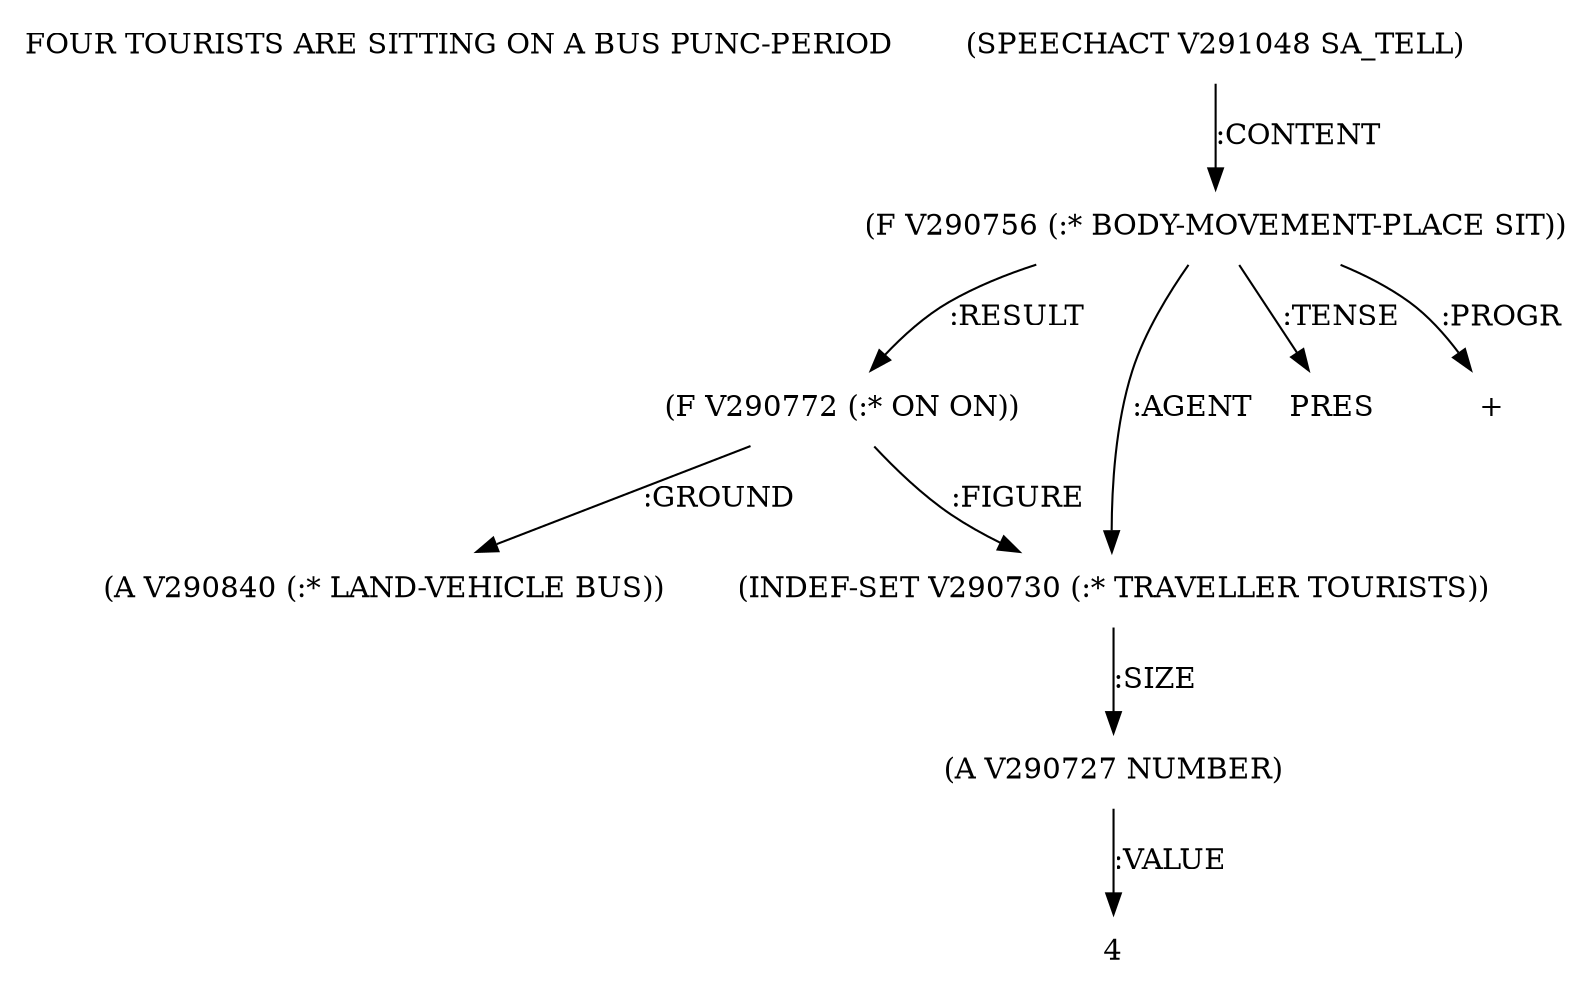 digraph Terms {
  node [shape=none]
  "FOUR TOURISTS ARE SITTING ON A BUS PUNC-PERIOD"
  "V291048" [label="(SPEECHACT V291048 SA_TELL)"]
  "V291048" -> "V290756" [label=":CONTENT"]
  "V290756" [label="(F V290756 (:* BODY-MOVEMENT-PLACE SIT))"]
  "V290756" -> "V290772" [label=":RESULT"]
  "V290756" -> "V290730" [label=":AGENT"]
  "V290756" -> "NT293518" [label=":TENSE"]
  "NT293518" [label="PRES"]
  "V290756" -> "NT293519" [label=":PROGR"]
  "NT293519" [label="+"]
  "V290730" [label="(INDEF-SET V290730 (:* TRAVELLER TOURISTS))"]
  "V290730" -> "V290727" [label=":SIZE"]
  "V290727" [label="(A V290727 NUMBER)"]
  "V290727" -> "NT293520" [label=":VALUE"]
  "NT293520" [label="4"]
  "V290772" [label="(F V290772 (:* ON ON))"]
  "V290772" -> "V290840" [label=":GROUND"]
  "V290772" -> "V290730" [label=":FIGURE"]
  "V290840" [label="(A V290840 (:* LAND-VEHICLE BUS))"]
}
